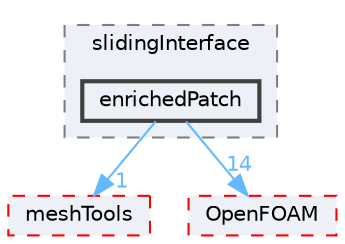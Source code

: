 digraph "src/dynamicMesh/slidingInterface/enrichedPatch"
{
 // LATEX_PDF_SIZE
  bgcolor="transparent";
  edge [fontname=Helvetica,fontsize=10,labelfontname=Helvetica,labelfontsize=10];
  node [fontname=Helvetica,fontsize=10,shape=box,height=0.2,width=0.4];
  compound=true
  subgraph clusterdir_1d2f54cf14ad69ed11cf68cc98710746 {
    graph [ bgcolor="#edf0f7", pencolor="grey50", label="slidingInterface", fontname=Helvetica,fontsize=10 style="filled,dashed", URL="dir_1d2f54cf14ad69ed11cf68cc98710746.html",tooltip=""]
  dir_b32e6e72b9a64d0bdeec1bd6eeeaf2e1 [label="enrichedPatch", fillcolor="#edf0f7", color="grey25", style="filled,bold", URL="dir_b32e6e72b9a64d0bdeec1bd6eeeaf2e1.html",tooltip=""];
  }
  dir_ae30ad0bef50cf391b24c614251bb9fd [label="meshTools", fillcolor="#edf0f7", color="red", style="filled,dashed", URL="dir_ae30ad0bef50cf391b24c614251bb9fd.html",tooltip=""];
  dir_c5473ff19b20e6ec4dfe5c310b3778a8 [label="OpenFOAM", fillcolor="#edf0f7", color="red", style="filled,dashed", URL="dir_c5473ff19b20e6ec4dfe5c310b3778a8.html",tooltip=""];
  dir_b32e6e72b9a64d0bdeec1bd6eeeaf2e1->dir_ae30ad0bef50cf391b24c614251bb9fd [headlabel="1", labeldistance=1.5 headhref="dir_001155_002382.html" href="dir_001155_002382.html" color="steelblue1" fontcolor="steelblue1"];
  dir_b32e6e72b9a64d0bdeec1bd6eeeaf2e1->dir_c5473ff19b20e6ec4dfe5c310b3778a8 [headlabel="14", labeldistance=1.5 headhref="dir_001155_002695.html" href="dir_001155_002695.html" color="steelblue1" fontcolor="steelblue1"];
}
